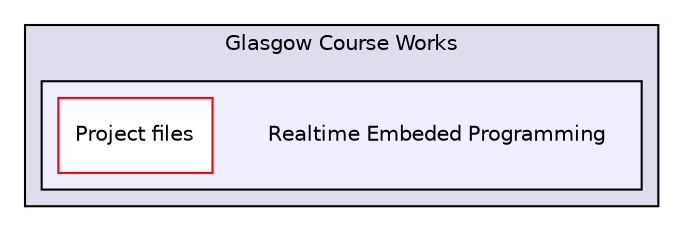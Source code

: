 digraph "E:/Glasgow Course Works/Realtime Embeded Programming" {
  compound=true
  node [ fontsize="10", fontname="Helvetica"];
  edge [ labelfontsize="10", labelfontname="Helvetica"];
  subgraph clusterdir_4661e249f529b940fec523c237cd81bb {
    graph [ bgcolor="#ddddee", pencolor="black", label="Glasgow Course Works" fontname="Helvetica", fontsize="10", URL="dir_4661e249f529b940fec523c237cd81bb.html"]
  subgraph clusterdir_0de5b3cfa57f7af3a06cda61aa545a48 {
    graph [ bgcolor="#eeeeff", pencolor="black", label="" URL="dir_0de5b3cfa57f7af3a06cda61aa545a48.html"];
    dir_0de5b3cfa57f7af3a06cda61aa545a48 [shape=plaintext label="Realtime Embeded Programming"];
    dir_44383f636653fc79aa86a9fe8a59c743 [shape=box label="Project files" color="red" fillcolor="white" style="filled" URL="dir_44383f636653fc79aa86a9fe8a59c743.html"];
  }
  }
}
